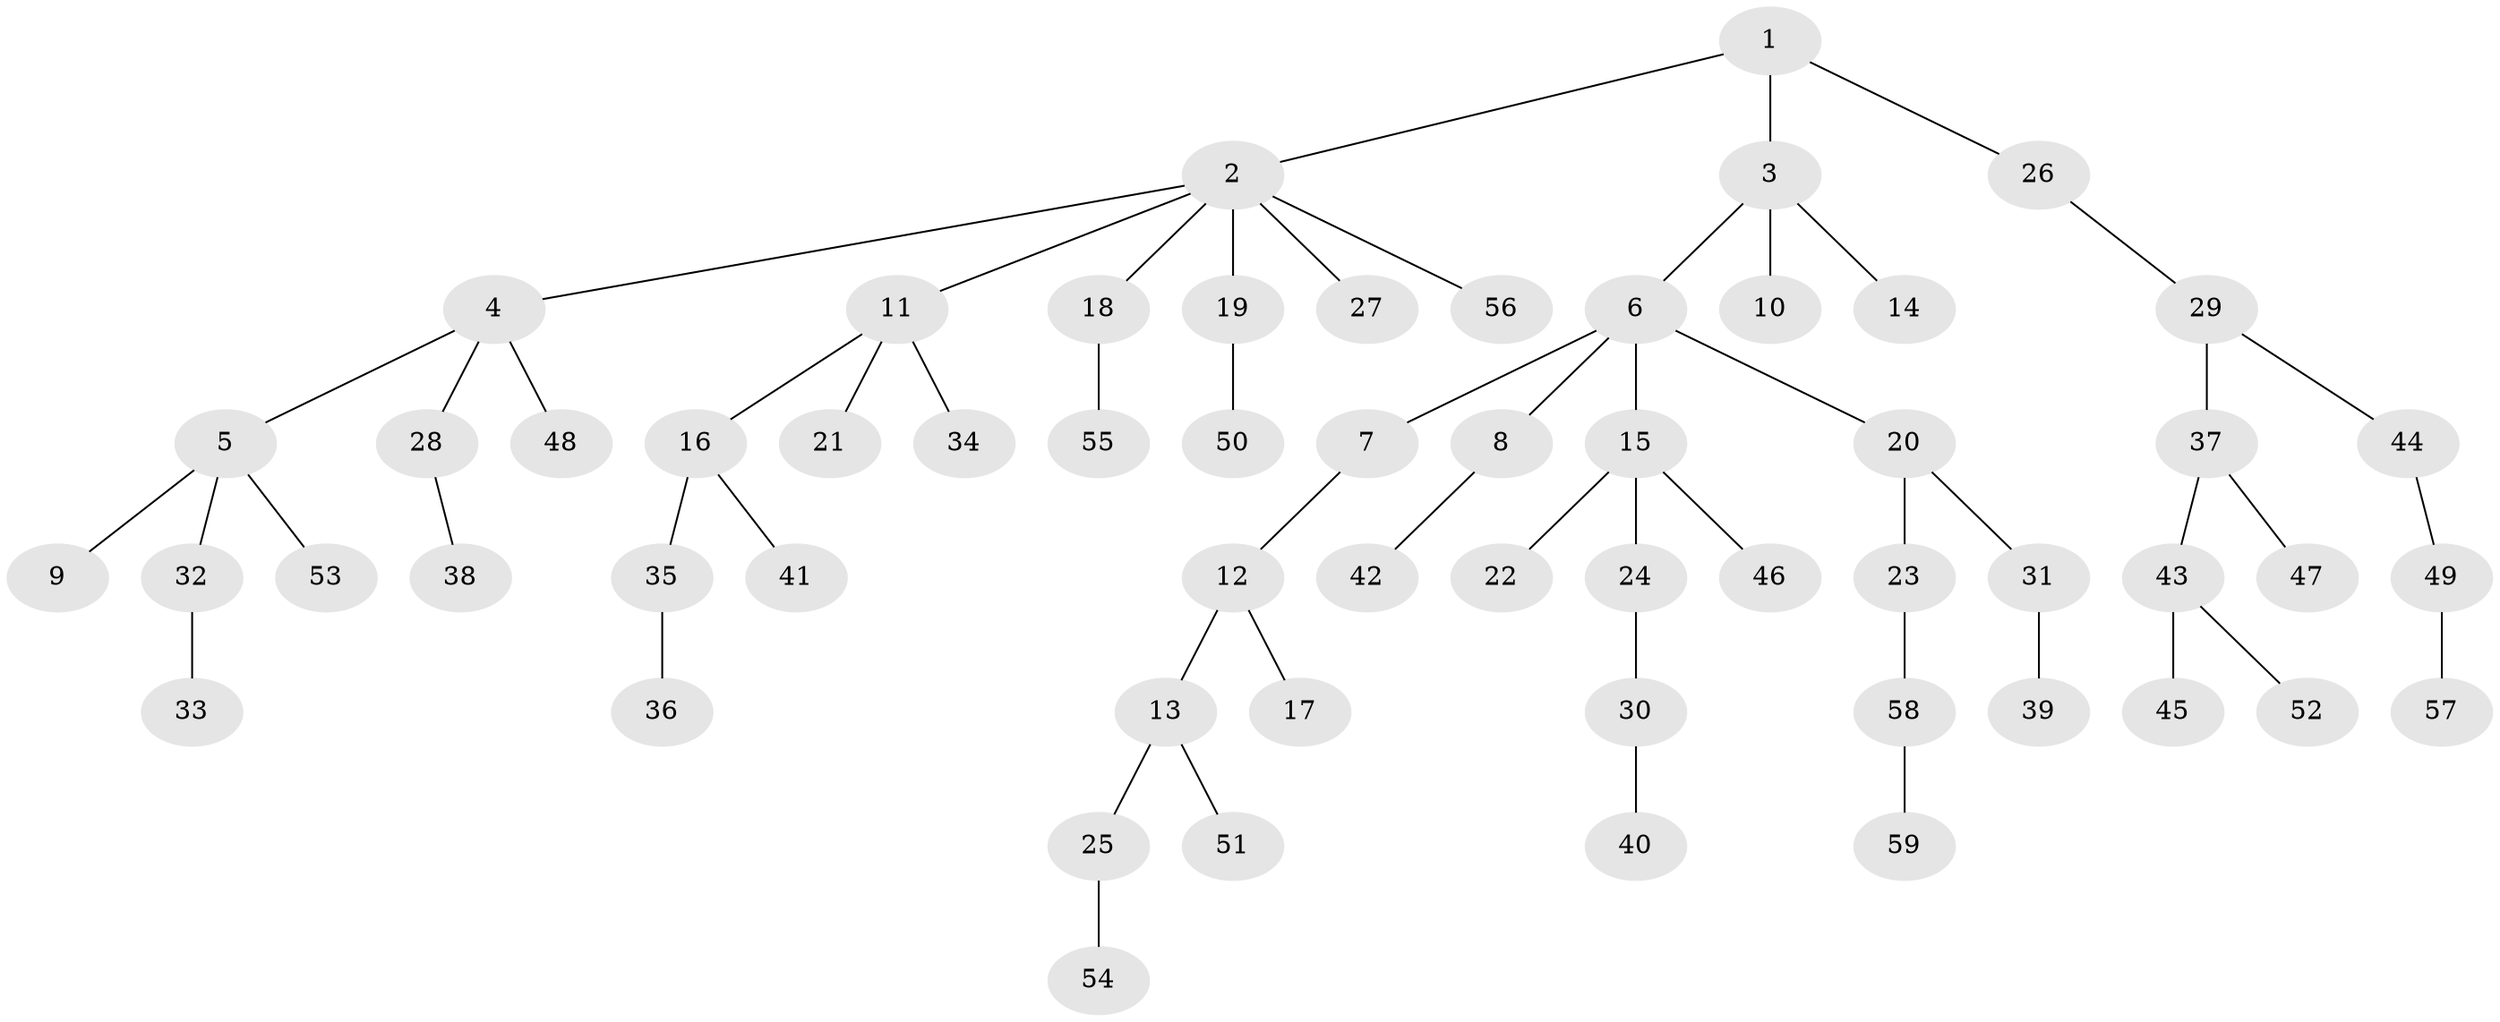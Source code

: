 // coarse degree distribution, {3: 0.1794871794871795, 7: 0.02564102564102564, 4: 0.02564102564102564, 5: 0.02564102564102564, 1: 0.48717948717948717, 2: 0.2564102564102564}
// Generated by graph-tools (version 1.1) at 2025/52/02/27/25 19:52:13]
// undirected, 59 vertices, 58 edges
graph export_dot {
graph [start="1"]
  node [color=gray90,style=filled];
  1;
  2;
  3;
  4;
  5;
  6;
  7;
  8;
  9;
  10;
  11;
  12;
  13;
  14;
  15;
  16;
  17;
  18;
  19;
  20;
  21;
  22;
  23;
  24;
  25;
  26;
  27;
  28;
  29;
  30;
  31;
  32;
  33;
  34;
  35;
  36;
  37;
  38;
  39;
  40;
  41;
  42;
  43;
  44;
  45;
  46;
  47;
  48;
  49;
  50;
  51;
  52;
  53;
  54;
  55;
  56;
  57;
  58;
  59;
  1 -- 2;
  1 -- 3;
  1 -- 26;
  2 -- 4;
  2 -- 11;
  2 -- 18;
  2 -- 19;
  2 -- 27;
  2 -- 56;
  3 -- 6;
  3 -- 10;
  3 -- 14;
  4 -- 5;
  4 -- 28;
  4 -- 48;
  5 -- 9;
  5 -- 32;
  5 -- 53;
  6 -- 7;
  6 -- 8;
  6 -- 15;
  6 -- 20;
  7 -- 12;
  8 -- 42;
  11 -- 16;
  11 -- 21;
  11 -- 34;
  12 -- 13;
  12 -- 17;
  13 -- 25;
  13 -- 51;
  15 -- 22;
  15 -- 24;
  15 -- 46;
  16 -- 35;
  16 -- 41;
  18 -- 55;
  19 -- 50;
  20 -- 23;
  20 -- 31;
  23 -- 58;
  24 -- 30;
  25 -- 54;
  26 -- 29;
  28 -- 38;
  29 -- 37;
  29 -- 44;
  30 -- 40;
  31 -- 39;
  32 -- 33;
  35 -- 36;
  37 -- 43;
  37 -- 47;
  43 -- 45;
  43 -- 52;
  44 -- 49;
  49 -- 57;
  58 -- 59;
}
